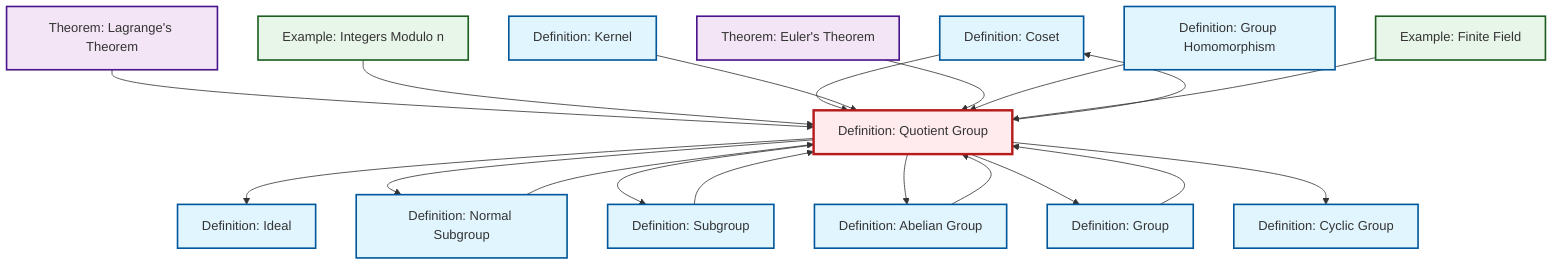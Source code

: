 graph TD
    classDef definition fill:#e1f5fe,stroke:#01579b,stroke-width:2px
    classDef theorem fill:#f3e5f5,stroke:#4a148c,stroke-width:2px
    classDef axiom fill:#fff3e0,stroke:#e65100,stroke-width:2px
    classDef example fill:#e8f5e9,stroke:#1b5e20,stroke-width:2px
    classDef current fill:#ffebee,stroke:#b71c1c,stroke-width:3px
    def-coset["Definition: Coset"]:::definition
    thm-lagrange["Theorem: Lagrange's Theorem"]:::theorem
    def-ideal["Definition: Ideal"]:::definition
    def-subgroup["Definition: Subgroup"]:::definition
    ex-quotient-integers-mod-n["Example: Integers Modulo n"]:::example
    def-abelian-group["Definition: Abelian Group"]:::definition
    def-normal-subgroup["Definition: Normal Subgroup"]:::definition
    def-kernel["Definition: Kernel"]:::definition
    thm-euler["Theorem: Euler's Theorem"]:::theorem
    def-group["Definition: Group"]:::definition
    def-quotient-group["Definition: Quotient Group"]:::definition
    def-cyclic-group["Definition: Cyclic Group"]:::definition
    def-homomorphism["Definition: Group Homomorphism"]:::definition
    ex-finite-field["Example: Finite Field"]:::example
    def-quotient-group --> def-ideal
    def-abelian-group --> def-quotient-group
    thm-lagrange --> def-quotient-group
    def-quotient-group --> def-normal-subgroup
    ex-quotient-integers-mod-n --> def-quotient-group
    def-quotient-group --> def-subgroup
    def-coset --> def-quotient-group
    def-quotient-group --> def-abelian-group
    def-kernel --> def-quotient-group
    def-quotient-group --> def-coset
    thm-euler --> def-quotient-group
    def-quotient-group --> def-group
    def-homomorphism --> def-quotient-group
    def-group --> def-quotient-group
    def-quotient-group --> def-cyclic-group
    def-normal-subgroup --> def-quotient-group
    def-subgroup --> def-quotient-group
    ex-finite-field --> def-quotient-group
    class def-quotient-group current